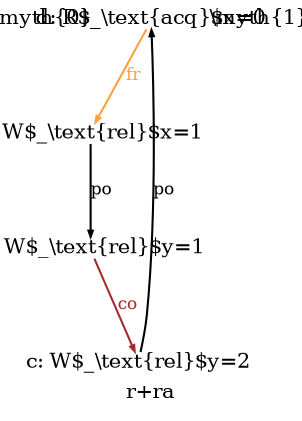 /* Generated, do not edit, edit img/r+syncs.litmus instead */
digraph G {

splines=spline;

/* legend */
fontsize=10;
label="r+ra";


/* the unlocked events */
proc0_label_node [shape=none, fontsize=10, label="\\myth{0}", pos="1.000000,0.588000!", fixedsize=true, width=0.455000, height=0.091875]
eiid0 [label="a: W$_\\text{rel}$x=1", shape="none", fontsize=10, pos="1.000000,0.367500!", fixedsize="true", height="0.138889", width="0.486111"];
eiid1 [label="b: W$_\\text{rel}$y=1", shape="none", fontsize=10, pos="1.000000,0.000000!", fixedsize="true", height="0.138889", width="0.486111"];
proc1_label_node [shape=none, fontsize=10, label="\\myth{1}", pos="1.700000,0.588000!", fixedsize=true, width=0.455000, height=0.091875]
eiid2 [label="c: W$_\\text{rel}$y=2", shape="none", fontsize=10, pos="1.700000,0.367500!", fixedsize="true", height="0.138889", width="0.486111"];
eiid3 [label="d: R$_\\text{acq}$x=0", shape="none", fontsize=10, pos="1.700000,0.000000!", fixedsize="true", height="0.138889", width="0.486111"];

/* the intra_causality_data edges */


/* the intra_causality_control edges */

/* the poi edges */
/* the rfmap edges */


/* The viewed-before edges */
eiid3 -> eiid0 [label="fr", color="#ffa040", fontcolor="#ffa040", fontsize=8, arrowsize="0.300000"];
eiid0 -> eiid1 [label="po", color="black", fontcolor="black", fontsize=8, arrowsize="0.300000"];
eiid3 -> eiid2 [label="po", color="black", fontcolor="black", fontsize=8, arrowsize="0.300000", dir="back"];
eiid1 -> eiid2 [label="co", color="brown", fontcolor="brown", fontsize=8, arrowsize="0.300000"];
}
